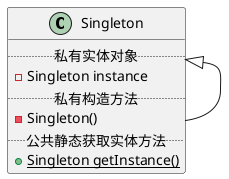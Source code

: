 @startuml
class Singleton {
    .. 私有实体对象 ..
    - Singleton instance
    .. 私有构造方法 ..
    - Singleton()
    .. 公共静态获取实体方法 ..
    {static} + Singleton getInstance()
}
Singleton <|-- Singleton
@enduml